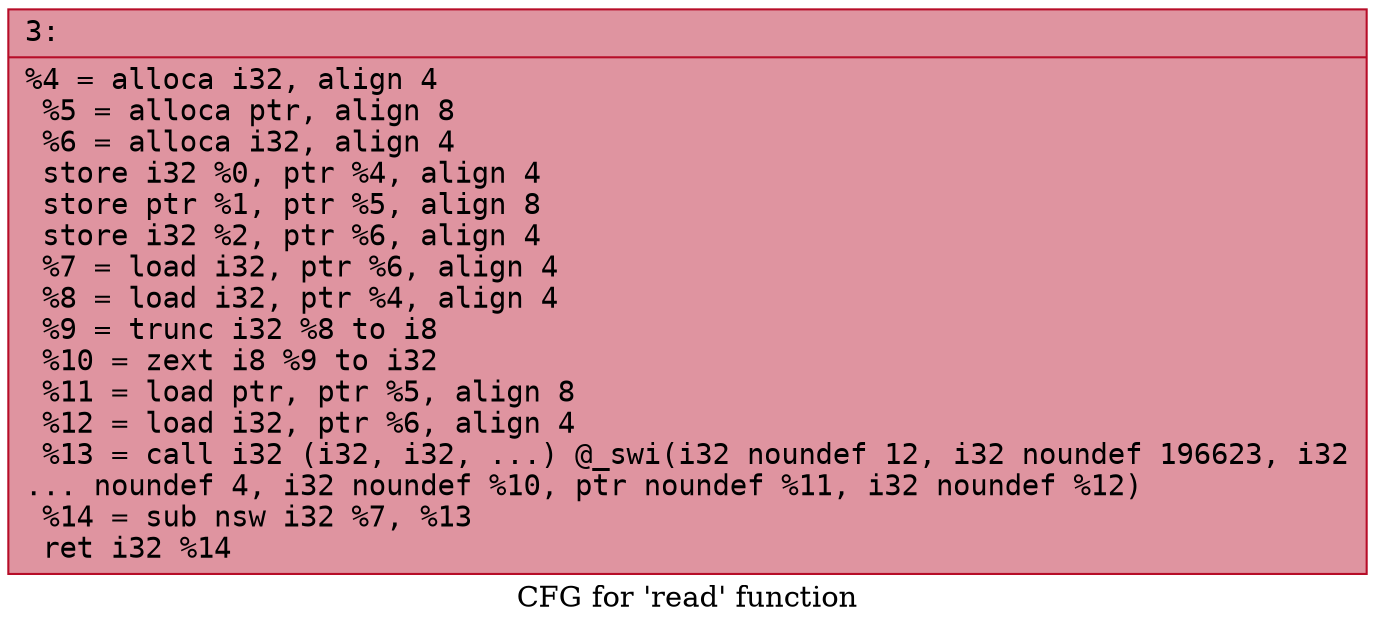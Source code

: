 digraph "CFG for 'read' function" {
	label="CFG for 'read' function";

	Node0x6000006561c0 [shape=record,color="#b70d28ff", style=filled, fillcolor="#b70d2870" fontname="Courier",label="{3:\l|  %4 = alloca i32, align 4\l  %5 = alloca ptr, align 8\l  %6 = alloca i32, align 4\l  store i32 %0, ptr %4, align 4\l  store ptr %1, ptr %5, align 8\l  store i32 %2, ptr %6, align 4\l  %7 = load i32, ptr %6, align 4\l  %8 = load i32, ptr %4, align 4\l  %9 = trunc i32 %8 to i8\l  %10 = zext i8 %9 to i32\l  %11 = load ptr, ptr %5, align 8\l  %12 = load i32, ptr %6, align 4\l  %13 = call i32 (i32, i32, ...) @_swi(i32 noundef 12, i32 noundef 196623, i32\l... noundef 4, i32 noundef %10, ptr noundef %11, i32 noundef %12)\l  %14 = sub nsw i32 %7, %13\l  ret i32 %14\l}"];
}
